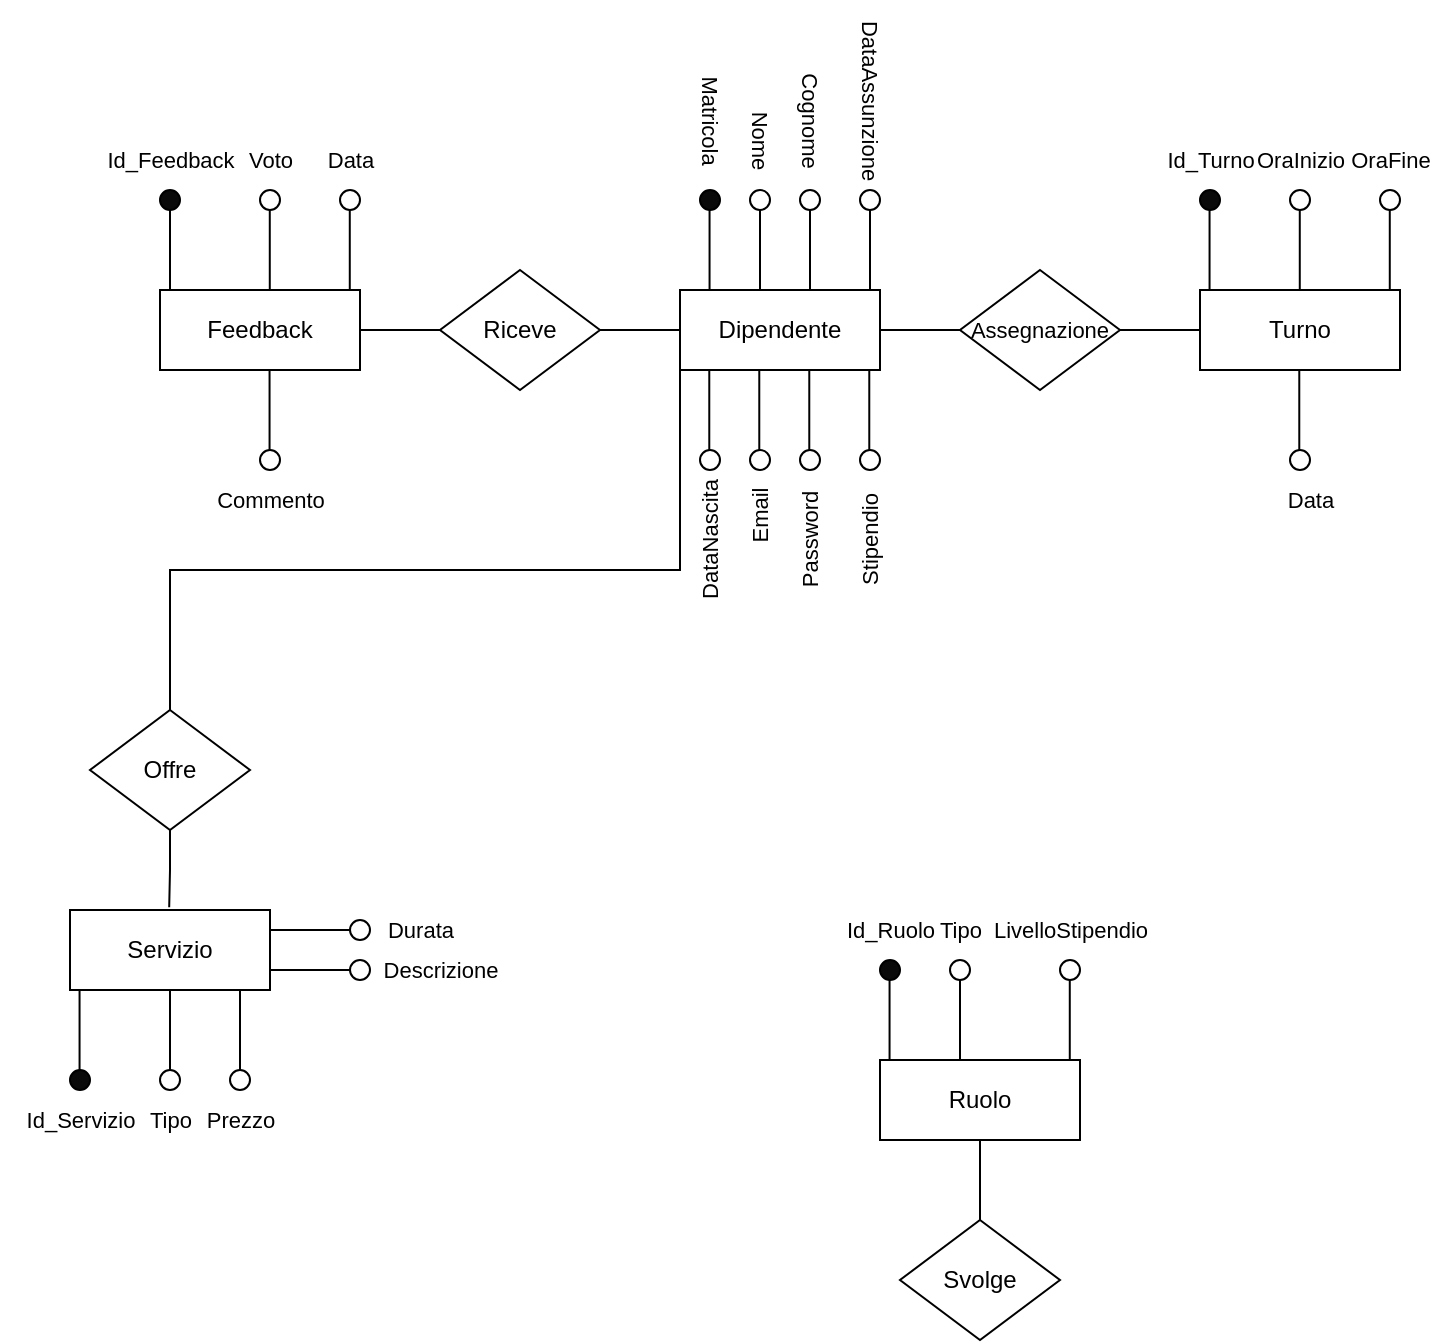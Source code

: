 <mxfile version="24.9.1">
  <diagram id="R2lEEEUBdFMjLlhIrx00" name="Page-1">
    <mxGraphModel dx="2341" dy="1872" grid="1" gridSize="10" guides="1" tooltips="1" connect="1" arrows="1" fold="1" page="1" pageScale="1" pageWidth="850" pageHeight="1100" math="0" shadow="0" extFonts="Permanent Marker^https://fonts.googleapis.com/css?family=Permanent+Marker">
      <root>
        <mxCell id="0" />
        <mxCell id="1" parent="0" />
        <mxCell id="xZzz2faJ1F0tbF7FQ7QG-5" style="edgeStyle=none;shape=connector;rounded=0;orthogonalLoop=1;jettySize=auto;html=1;strokeColor=default;align=center;verticalAlign=middle;fontFamily=Helvetica;fontSize=11;fontColor=default;labelBackgroundColor=default;endArrow=none;" edge="1" parent="1">
          <mxGeometry relative="1" as="geometry">
            <mxPoint x="154.89" y="-360" as="sourcePoint" />
            <mxPoint x="154.89" y="-400" as="targetPoint" />
          </mxGeometry>
        </mxCell>
        <mxCell id="xZzz2faJ1F0tbF7FQ7QG-6" value="" style="ellipse;whiteSpace=wrap;html=1;aspect=fixed;fontFamily=Helvetica;fontSize=11;fontColor=default;labelBackgroundColor=default;fillColor=none;" vertex="1" parent="1">
          <mxGeometry x="150" y="-410" width="10" height="10" as="geometry" />
        </mxCell>
        <mxCell id="xZzz2faJ1F0tbF7FQ7QG-108" style="edgeStyle=orthogonalEdgeStyle;shape=connector;rounded=0;orthogonalLoop=1;jettySize=auto;html=1;entryX=0;entryY=1;entryDx=0;entryDy=0;strokeColor=default;align=center;verticalAlign=middle;fontFamily=Helvetica;fontSize=11;fontColor=default;labelBackgroundColor=default;endArrow=none;endFill=0;" edge="1" parent="1" source="xZzz2faJ1F0tbF7FQ7QG-7" target="xZzz2faJ1F0tbF7FQ7QG-8">
          <mxGeometry relative="1" as="geometry">
            <Array as="points">
              <mxPoint x="65" y="-220" />
              <mxPoint x="320" y="-220" />
            </Array>
          </mxGeometry>
        </mxCell>
        <mxCell id="xZzz2faJ1F0tbF7FQ7QG-7" value="Offre" style="shape=rhombus;perimeter=rhombusPerimeter;whiteSpace=wrap;html=1;align=center;" vertex="1" parent="1">
          <mxGeometry x="25" y="-150" width="80" height="60" as="geometry" />
        </mxCell>
        <mxCell id="xZzz2faJ1F0tbF7FQ7QG-8" value="Dipendente" style="whiteSpace=wrap;html=1;align=center;" vertex="1" parent="1">
          <mxGeometry x="320" y="-360" width="100" height="40" as="geometry" />
        </mxCell>
        <mxCell id="xZzz2faJ1F0tbF7FQ7QG-9" value="Ruolo" style="whiteSpace=wrap;html=1;align=center;" vertex="1" parent="1">
          <mxGeometry x="420" y="25" width="100" height="40" as="geometry" />
        </mxCell>
        <mxCell id="xZzz2faJ1F0tbF7FQ7QG-10" value="Feedback" style="whiteSpace=wrap;html=1;align=center;" vertex="1" parent="1">
          <mxGeometry x="60" y="-360" width="100" height="40" as="geometry" />
        </mxCell>
        <mxCell id="xZzz2faJ1F0tbF7FQ7QG-23" style="edgeStyle=orthogonalEdgeStyle;shape=connector;rounded=0;orthogonalLoop=1;jettySize=auto;html=1;entryX=1;entryY=0.5;entryDx=0;entryDy=0;strokeColor=default;align=center;verticalAlign=middle;fontFamily=Helvetica;fontSize=11;fontColor=default;labelBackgroundColor=default;endArrow=none;endFill=0;" edge="1" parent="1" source="xZzz2faJ1F0tbF7FQ7QG-11" target="xZzz2faJ1F0tbF7FQ7QG-19">
          <mxGeometry relative="1" as="geometry" />
        </mxCell>
        <mxCell id="xZzz2faJ1F0tbF7FQ7QG-11" value="Turno" style="whiteSpace=wrap;html=1;align=center;" vertex="1" parent="1">
          <mxGeometry x="580" y="-360" width="100" height="40" as="geometry" />
        </mxCell>
        <mxCell id="xZzz2faJ1F0tbF7FQ7QG-76" style="edgeStyle=orthogonalEdgeStyle;shape=connector;rounded=0;orthogonalLoop=1;jettySize=auto;html=1;strokeColor=default;align=center;verticalAlign=middle;fontFamily=Helvetica;fontSize=11;fontColor=default;labelBackgroundColor=default;endArrow=none;endFill=0;" edge="1" parent="1">
          <mxGeometry relative="1" as="geometry">
            <mxPoint x="155" y="-40" as="targetPoint" />
            <mxPoint x="115" y="-40" as="sourcePoint" />
            <Array as="points">
              <mxPoint x="145" y="-40" />
              <mxPoint x="145" y="-40" />
            </Array>
          </mxGeometry>
        </mxCell>
        <mxCell id="xZzz2faJ1F0tbF7FQ7QG-12" value="Servizio" style="whiteSpace=wrap;html=1;align=center;" vertex="1" parent="1">
          <mxGeometry x="15" y="-50" width="100" height="40" as="geometry" />
        </mxCell>
        <mxCell id="xZzz2faJ1F0tbF7FQ7QG-14" style="edgeStyle=orthogonalEdgeStyle;rounded=0;orthogonalLoop=1;jettySize=auto;html=1;entryX=0.5;entryY=1;entryDx=0;entryDy=0;endArrow=none;endFill=0;" edge="1" parent="1" source="xZzz2faJ1F0tbF7FQ7QG-13" target="xZzz2faJ1F0tbF7FQ7QG-9">
          <mxGeometry relative="1" as="geometry" />
        </mxCell>
        <mxCell id="xZzz2faJ1F0tbF7FQ7QG-13" value="Svolge" style="shape=rhombus;perimeter=rhombusPerimeter;whiteSpace=wrap;html=1;align=center;" vertex="1" parent="1">
          <mxGeometry x="430" y="105" width="80" height="60" as="geometry" />
        </mxCell>
        <mxCell id="xZzz2faJ1F0tbF7FQ7QG-18" style="edgeStyle=orthogonalEdgeStyle;shape=connector;rounded=0;orthogonalLoop=1;jettySize=auto;html=1;entryX=0.496;entryY=-0.035;entryDx=0;entryDy=0;entryPerimeter=0;strokeColor=default;align=center;verticalAlign=middle;fontFamily=Helvetica;fontSize=11;fontColor=default;labelBackgroundColor=default;endArrow=none;endFill=0;" edge="1" parent="1" source="xZzz2faJ1F0tbF7FQ7QG-7" target="xZzz2faJ1F0tbF7FQ7QG-12">
          <mxGeometry relative="1" as="geometry" />
        </mxCell>
        <mxCell id="xZzz2faJ1F0tbF7FQ7QG-24" style="edgeStyle=orthogonalEdgeStyle;shape=connector;rounded=0;orthogonalLoop=1;jettySize=auto;html=1;entryX=1;entryY=0.5;entryDx=0;entryDy=0;strokeColor=default;align=center;verticalAlign=middle;fontFamily=Helvetica;fontSize=11;fontColor=default;labelBackgroundColor=default;endArrow=none;endFill=0;" edge="1" parent="1" source="xZzz2faJ1F0tbF7FQ7QG-19" target="xZzz2faJ1F0tbF7FQ7QG-8">
          <mxGeometry relative="1" as="geometry" />
        </mxCell>
        <mxCell id="xZzz2faJ1F0tbF7FQ7QG-19" value="&lt;font style=&quot;font-size: 11px;&quot;&gt;Assegnazione&lt;/font&gt;" style="shape=rhombus;perimeter=rhombusPerimeter;whiteSpace=wrap;html=1;align=center;" vertex="1" parent="1">
          <mxGeometry x="460" y="-370" width="80" height="60" as="geometry" />
        </mxCell>
        <mxCell id="xZzz2faJ1F0tbF7FQ7QG-35" style="edgeStyle=orthogonalEdgeStyle;shape=connector;rounded=0;orthogonalLoop=1;jettySize=auto;html=1;strokeColor=default;align=center;verticalAlign=middle;fontFamily=Helvetica;fontSize=11;fontColor=default;labelBackgroundColor=default;endArrow=none;endFill=0;entryX=0;entryY=0.5;entryDx=0;entryDy=0;" edge="1" parent="1" source="xZzz2faJ1F0tbF7FQ7QG-25" target="xZzz2faJ1F0tbF7FQ7QG-8">
          <mxGeometry relative="1" as="geometry">
            <mxPoint x="310.0" y="-340" as="targetPoint" />
          </mxGeometry>
        </mxCell>
        <mxCell id="xZzz2faJ1F0tbF7FQ7QG-25" value="Riceve" style="shape=rhombus;perimeter=rhombusPerimeter;whiteSpace=wrap;html=1;align=center;" vertex="1" parent="1">
          <mxGeometry x="200" y="-370" width="80" height="60" as="geometry" />
        </mxCell>
        <mxCell id="xZzz2faJ1F0tbF7FQ7QG-26" style="edgeStyle=none;shape=connector;rounded=0;orthogonalLoop=1;jettySize=auto;html=1;strokeColor=default;align=center;verticalAlign=middle;fontFamily=Helvetica;fontSize=11;fontColor=default;labelBackgroundColor=default;endArrow=none;" edge="1" parent="1">
          <mxGeometry relative="1" as="geometry">
            <mxPoint x="65" y="-360" as="sourcePoint" />
            <mxPoint x="65" y="-400" as="targetPoint" />
          </mxGeometry>
        </mxCell>
        <mxCell id="xZzz2faJ1F0tbF7FQ7QG-27" value="" style="ellipse;whiteSpace=wrap;html=1;aspect=fixed;fontFamily=Helvetica;fontSize=11;fontColor=default;labelBackgroundColor=default;fillColor=#0A0A0A;" vertex="1" parent="1">
          <mxGeometry x="60" y="-410" width="10" height="10" as="geometry" />
        </mxCell>
        <mxCell id="xZzz2faJ1F0tbF7FQ7QG-28" style="edgeStyle=none;shape=connector;rounded=0;orthogonalLoop=1;jettySize=auto;html=1;strokeColor=default;align=center;verticalAlign=middle;fontFamily=Helvetica;fontSize=11;fontColor=default;labelBackgroundColor=default;endArrow=none;" edge="1" parent="1">
          <mxGeometry relative="1" as="geometry">
            <mxPoint x="19.78" y="30" as="sourcePoint" />
            <mxPoint x="19.78" y="-10" as="targetPoint" />
          </mxGeometry>
        </mxCell>
        <mxCell id="xZzz2faJ1F0tbF7FQ7QG-29" value="" style="ellipse;whiteSpace=wrap;html=1;aspect=fixed;fontFamily=Helvetica;fontSize=11;fontColor=default;labelBackgroundColor=default;fillColor=#0A0A0A;" vertex="1" parent="1">
          <mxGeometry x="15" y="30" width="10" height="10" as="geometry" />
        </mxCell>
        <mxCell id="xZzz2faJ1F0tbF7FQ7QG-31" style="edgeStyle=none;shape=connector;rounded=0;orthogonalLoop=1;jettySize=auto;html=1;strokeColor=default;align=center;verticalAlign=middle;fontFamily=Helvetica;fontSize=11;fontColor=default;labelBackgroundColor=default;endArrow=none;" edge="1" parent="1">
          <mxGeometry relative="1" as="geometry">
            <mxPoint x="584.78" y="-360" as="sourcePoint" />
            <mxPoint x="584.78" y="-400" as="targetPoint" />
          </mxGeometry>
        </mxCell>
        <mxCell id="xZzz2faJ1F0tbF7FQ7QG-32" value="" style="ellipse;whiteSpace=wrap;html=1;aspect=fixed;fontFamily=Helvetica;fontSize=11;fontColor=default;labelBackgroundColor=default;fillColor=#0A0A0A;" vertex="1" parent="1">
          <mxGeometry x="580" y="-410" width="10" height="10" as="geometry" />
        </mxCell>
        <mxCell id="xZzz2faJ1F0tbF7FQ7QG-33" style="edgeStyle=none;shape=connector;rounded=0;orthogonalLoop=1;jettySize=auto;html=1;strokeColor=default;align=center;verticalAlign=middle;fontFamily=Helvetica;fontSize=11;fontColor=default;labelBackgroundColor=default;endArrow=none;" edge="1" parent="1">
          <mxGeometry relative="1" as="geometry">
            <mxPoint x="424.78" y="25" as="sourcePoint" />
            <mxPoint x="424.78" y="-15" as="targetPoint" />
          </mxGeometry>
        </mxCell>
        <mxCell id="xZzz2faJ1F0tbF7FQ7QG-34" value="" style="ellipse;whiteSpace=wrap;html=1;aspect=fixed;fontFamily=Helvetica;fontSize=11;fontColor=default;labelBackgroundColor=default;fillColor=#0A0A0A;" vertex="1" parent="1">
          <mxGeometry x="420" y="-25" width="10" height="10" as="geometry" />
        </mxCell>
        <mxCell id="xZzz2faJ1F0tbF7FQ7QG-36" style="edgeStyle=orthogonalEdgeStyle;shape=connector;rounded=0;orthogonalLoop=1;jettySize=auto;html=1;entryX=1;entryY=0.5;entryDx=0;entryDy=0;strokeColor=default;align=center;verticalAlign=middle;fontFamily=Helvetica;fontSize=11;fontColor=default;labelBackgroundColor=default;endArrow=none;endFill=0;" edge="1" parent="1" source="xZzz2faJ1F0tbF7FQ7QG-25" target="xZzz2faJ1F0tbF7FQ7QG-10">
          <mxGeometry relative="1" as="geometry" />
        </mxCell>
        <mxCell id="xZzz2faJ1F0tbF7FQ7QG-37" value="Id_Feedback" style="text;html=1;align=center;verticalAlign=middle;resizable=0;points=[];autosize=1;strokeColor=none;fillColor=none;fontFamily=Helvetica;fontSize=11;fontColor=default;labelBackgroundColor=default;" vertex="1" parent="1">
          <mxGeometry x="20" y="-440" width="90" height="30" as="geometry" />
        </mxCell>
        <mxCell id="xZzz2faJ1F0tbF7FQ7QG-38" style="edgeStyle=none;shape=connector;rounded=0;orthogonalLoop=1;jettySize=auto;html=1;strokeColor=default;align=center;verticalAlign=middle;fontFamily=Helvetica;fontSize=11;fontColor=default;labelBackgroundColor=default;endArrow=none;" edge="1" parent="1">
          <mxGeometry relative="1" as="geometry">
            <mxPoint x="114.89" y="-360" as="sourcePoint" />
            <mxPoint x="114.89" y="-400" as="targetPoint" />
          </mxGeometry>
        </mxCell>
        <mxCell id="xZzz2faJ1F0tbF7FQ7QG-39" value="" style="ellipse;whiteSpace=wrap;html=1;aspect=fixed;fontFamily=Helvetica;fontSize=11;fontColor=default;labelBackgroundColor=default;fillColor=none;" vertex="1" parent="1">
          <mxGeometry x="110" y="-410" width="10" height="10" as="geometry" />
        </mxCell>
        <mxCell id="xZzz2faJ1F0tbF7FQ7QG-40" value="Voto" style="text;html=1;align=center;verticalAlign=middle;resizable=0;points=[];autosize=1;strokeColor=none;fillColor=none;fontFamily=Helvetica;fontSize=11;fontColor=default;labelBackgroundColor=default;" vertex="1" parent="1">
          <mxGeometry x="90" y="-440" width="50" height="30" as="geometry" />
        </mxCell>
        <mxCell id="xZzz2faJ1F0tbF7FQ7QG-41" value="Data" style="text;html=1;align=center;verticalAlign=middle;resizable=0;points=[];autosize=1;strokeColor=none;fillColor=none;fontFamily=Helvetica;fontSize=11;fontColor=default;labelBackgroundColor=default;" vertex="1" parent="1">
          <mxGeometry x="130" y="-440" width="50" height="30" as="geometry" />
        </mxCell>
        <mxCell id="xZzz2faJ1F0tbF7FQ7QG-42" style="edgeStyle=none;shape=connector;rounded=0;orthogonalLoop=1;jettySize=auto;html=1;strokeColor=default;align=center;verticalAlign=middle;fontFamily=Helvetica;fontSize=11;fontColor=default;labelBackgroundColor=default;endArrow=none;" edge="1" parent="1">
          <mxGeometry relative="1" as="geometry">
            <mxPoint x="114.78" y="-280" as="sourcePoint" />
            <mxPoint x="114.78" y="-320" as="targetPoint" />
          </mxGeometry>
        </mxCell>
        <mxCell id="xZzz2faJ1F0tbF7FQ7QG-43" value="" style="ellipse;whiteSpace=wrap;html=1;aspect=fixed;fontFamily=Helvetica;fontSize=11;fontColor=default;labelBackgroundColor=default;fillColor=none;" vertex="1" parent="1">
          <mxGeometry x="110" y="-280" width="10" height="10" as="geometry" />
        </mxCell>
        <mxCell id="xZzz2faJ1F0tbF7FQ7QG-44" value="Commento" style="text;html=1;align=center;verticalAlign=middle;resizable=0;points=[];autosize=1;strokeColor=none;fillColor=none;fontFamily=Helvetica;fontSize=11;fontColor=default;labelBackgroundColor=default;" vertex="1" parent="1">
          <mxGeometry x="75" y="-270" width="80" height="30" as="geometry" />
        </mxCell>
        <mxCell id="xZzz2faJ1F0tbF7FQ7QG-45" value="Id_Servizio" style="text;html=1;align=center;verticalAlign=middle;resizable=0;points=[];autosize=1;strokeColor=none;fillColor=none;fontFamily=Helvetica;fontSize=11;fontColor=default;labelBackgroundColor=default;" vertex="1" parent="1">
          <mxGeometry x="-20" y="40" width="80" height="30" as="geometry" />
        </mxCell>
        <mxCell id="xZzz2faJ1F0tbF7FQ7QG-46" value="Id_Turno" style="text;html=1;align=center;verticalAlign=middle;resizable=0;points=[];autosize=1;strokeColor=none;fillColor=none;fontFamily=Helvetica;fontSize=11;fontColor=default;labelBackgroundColor=default;" vertex="1" parent="1">
          <mxGeometry x="550" y="-440" width="70" height="30" as="geometry" />
        </mxCell>
        <mxCell id="xZzz2faJ1F0tbF7FQ7QG-47" value="Id_Ruolo" style="text;html=1;align=center;verticalAlign=middle;resizable=0;points=[];autosize=1;strokeColor=none;fillColor=none;fontFamily=Helvetica;fontSize=11;fontColor=default;labelBackgroundColor=default;" vertex="1" parent="1">
          <mxGeometry x="390" y="-55" width="70" height="30" as="geometry" />
        </mxCell>
        <mxCell id="xZzz2faJ1F0tbF7FQ7QG-48" style="edgeStyle=none;shape=connector;rounded=0;orthogonalLoop=1;jettySize=auto;html=1;strokeColor=default;align=center;verticalAlign=middle;fontFamily=Helvetica;fontSize=11;fontColor=default;labelBackgroundColor=default;endArrow=none;" edge="1" parent="1">
          <mxGeometry relative="1" as="geometry">
            <mxPoint x="460" y="25" as="sourcePoint" />
            <mxPoint x="460" y="-15" as="targetPoint" />
          </mxGeometry>
        </mxCell>
        <mxCell id="xZzz2faJ1F0tbF7FQ7QG-49" value="" style="ellipse;whiteSpace=wrap;html=1;aspect=fixed;fontFamily=Helvetica;fontSize=11;fontColor=default;labelBackgroundColor=default;fillColor=none;" vertex="1" parent="1">
          <mxGeometry x="455" y="-25" width="10" height="10" as="geometry" />
        </mxCell>
        <mxCell id="xZzz2faJ1F0tbF7FQ7QG-50" value="Tipo" style="text;html=1;align=center;verticalAlign=middle;resizable=0;points=[];autosize=1;strokeColor=none;fillColor=none;fontFamily=Helvetica;fontSize=11;fontColor=default;labelBackgroundColor=default;" vertex="1" parent="1">
          <mxGeometry x="440" y="-55" width="40" height="30" as="geometry" />
        </mxCell>
        <mxCell id="xZzz2faJ1F0tbF7FQ7QG-51" style="edgeStyle=none;shape=connector;rounded=0;orthogonalLoop=1;jettySize=auto;html=1;strokeColor=default;align=center;verticalAlign=middle;fontFamily=Helvetica;fontSize=11;fontColor=default;labelBackgroundColor=default;endArrow=none;" edge="1" parent="1">
          <mxGeometry relative="1" as="geometry">
            <mxPoint x="514.89" y="25" as="sourcePoint" />
            <mxPoint x="514.89" y="-15" as="targetPoint" />
          </mxGeometry>
        </mxCell>
        <mxCell id="xZzz2faJ1F0tbF7FQ7QG-52" value="" style="ellipse;whiteSpace=wrap;html=1;aspect=fixed;fontFamily=Helvetica;fontSize=11;fontColor=default;labelBackgroundColor=default;fillColor=none;" vertex="1" parent="1">
          <mxGeometry x="510" y="-25" width="10" height="10" as="geometry" />
        </mxCell>
        <mxCell id="xZzz2faJ1F0tbF7FQ7QG-53" value="LivelloStipendio" style="text;html=1;align=center;verticalAlign=middle;resizable=0;points=[];autosize=1;strokeColor=none;fillColor=none;fontFamily=Helvetica;fontSize=11;fontColor=default;labelBackgroundColor=default;" vertex="1" parent="1">
          <mxGeometry x="465" y="-55" width="100" height="30" as="geometry" />
        </mxCell>
        <mxCell id="xZzz2faJ1F0tbF7FQ7QG-54" style="edgeStyle=none;shape=connector;rounded=0;orthogonalLoop=1;jettySize=auto;html=1;strokeColor=default;align=center;verticalAlign=middle;fontFamily=Helvetica;fontSize=11;fontColor=default;labelBackgroundColor=default;endArrow=none;" edge="1" parent="1">
          <mxGeometry relative="1" as="geometry">
            <mxPoint x="629.89" y="-360" as="sourcePoint" />
            <mxPoint x="629.89" y="-400" as="targetPoint" />
          </mxGeometry>
        </mxCell>
        <mxCell id="xZzz2faJ1F0tbF7FQ7QG-55" value="" style="ellipse;whiteSpace=wrap;html=1;aspect=fixed;fontFamily=Helvetica;fontSize=11;fontColor=default;labelBackgroundColor=default;fillColor=none;" vertex="1" parent="1">
          <mxGeometry x="625" y="-410" width="10" height="10" as="geometry" />
        </mxCell>
        <mxCell id="xZzz2faJ1F0tbF7FQ7QG-56" value="OraInizio" style="text;html=1;align=center;verticalAlign=middle;resizable=0;points=[];autosize=1;strokeColor=none;fillColor=none;fontFamily=Helvetica;fontSize=11;fontColor=default;labelBackgroundColor=default;" vertex="1" parent="1">
          <mxGeometry x="595" y="-440" width="70" height="30" as="geometry" />
        </mxCell>
        <mxCell id="xZzz2faJ1F0tbF7FQ7QG-57" style="edgeStyle=none;shape=connector;rounded=0;orthogonalLoop=1;jettySize=auto;html=1;strokeColor=default;align=center;verticalAlign=middle;fontFamily=Helvetica;fontSize=11;fontColor=default;labelBackgroundColor=default;endArrow=none;" edge="1" parent="1">
          <mxGeometry relative="1" as="geometry">
            <mxPoint x="674.89" y="-360" as="sourcePoint" />
            <mxPoint x="674.89" y="-400" as="targetPoint" />
          </mxGeometry>
        </mxCell>
        <mxCell id="xZzz2faJ1F0tbF7FQ7QG-58" value="" style="ellipse;whiteSpace=wrap;html=1;aspect=fixed;fontFamily=Helvetica;fontSize=11;fontColor=default;labelBackgroundColor=default;fillColor=none;" vertex="1" parent="1">
          <mxGeometry x="670" y="-410" width="10" height="10" as="geometry" />
        </mxCell>
        <mxCell id="xZzz2faJ1F0tbF7FQ7QG-59" value="OraFine" style="text;html=1;align=center;verticalAlign=middle;resizable=0;points=[];autosize=1;strokeColor=none;fillColor=none;fontFamily=Helvetica;fontSize=11;fontColor=default;labelBackgroundColor=default;" vertex="1" parent="1">
          <mxGeometry x="645" y="-440" width="60" height="30" as="geometry" />
        </mxCell>
        <mxCell id="xZzz2faJ1F0tbF7FQ7QG-63" style="edgeStyle=none;shape=connector;rounded=0;orthogonalLoop=1;jettySize=auto;html=1;strokeColor=default;align=center;verticalAlign=middle;fontFamily=Helvetica;fontSize=11;fontColor=default;labelBackgroundColor=default;endArrow=none;" edge="1" parent="1">
          <mxGeometry relative="1" as="geometry">
            <mxPoint x="334.64" y="-280" as="sourcePoint" />
            <mxPoint x="334.64" y="-320" as="targetPoint" />
          </mxGeometry>
        </mxCell>
        <mxCell id="xZzz2faJ1F0tbF7FQ7QG-65" value="Data" style="text;html=1;align=center;verticalAlign=middle;resizable=0;points=[];autosize=1;strokeColor=none;fillColor=none;fontFamily=Helvetica;fontSize=11;fontColor=default;labelBackgroundColor=default;" vertex="1" parent="1">
          <mxGeometry x="610" y="-270" width="50" height="30" as="geometry" />
        </mxCell>
        <mxCell id="xZzz2faJ1F0tbF7FQ7QG-67" style="edgeStyle=none;shape=connector;rounded=0;orthogonalLoop=1;jettySize=auto;html=1;strokeColor=default;align=center;verticalAlign=middle;fontFamily=Helvetica;fontSize=11;fontColor=default;labelBackgroundColor=default;endArrow=none;" edge="1" parent="1">
          <mxGeometry relative="1" as="geometry">
            <mxPoint x="100" y="30" as="sourcePoint" />
            <mxPoint x="100" y="-10" as="targetPoint" />
          </mxGeometry>
        </mxCell>
        <mxCell id="xZzz2faJ1F0tbF7FQ7QG-68" value="" style="ellipse;whiteSpace=wrap;html=1;aspect=fixed;fontFamily=Helvetica;fontSize=11;fontColor=default;labelBackgroundColor=default;fillColor=none;" vertex="1" parent="1">
          <mxGeometry x="95" y="30" width="10" height="10" as="geometry" />
        </mxCell>
        <mxCell id="xZzz2faJ1F0tbF7FQ7QG-69" value="Prezzo" style="text;html=1;align=center;verticalAlign=middle;resizable=0;points=[];autosize=1;strokeColor=none;fillColor=none;fontFamily=Helvetica;fontSize=11;fontColor=default;labelBackgroundColor=default;" vertex="1" parent="1">
          <mxGeometry x="70" y="40" width="60" height="30" as="geometry" />
        </mxCell>
        <mxCell id="xZzz2faJ1F0tbF7FQ7QG-70" style="edgeStyle=none;shape=connector;rounded=0;orthogonalLoop=1;jettySize=auto;html=1;strokeColor=default;align=center;verticalAlign=middle;fontFamily=Helvetica;fontSize=11;fontColor=default;labelBackgroundColor=default;endArrow=none;" edge="1" parent="1">
          <mxGeometry relative="1" as="geometry">
            <mxPoint x="65" y="30" as="sourcePoint" />
            <mxPoint x="65" y="-10" as="targetPoint" />
          </mxGeometry>
        </mxCell>
        <mxCell id="xZzz2faJ1F0tbF7FQ7QG-71" value="" style="ellipse;whiteSpace=wrap;html=1;aspect=fixed;fontFamily=Helvetica;fontSize=11;fontColor=default;labelBackgroundColor=default;fillColor=none;" vertex="1" parent="1">
          <mxGeometry x="60" y="30" width="10" height="10" as="geometry" />
        </mxCell>
        <mxCell id="xZzz2faJ1F0tbF7FQ7QG-72" value="Tipo" style="text;html=1;align=center;verticalAlign=middle;resizable=0;points=[];autosize=1;strokeColor=none;fillColor=none;fontFamily=Helvetica;fontSize=11;fontColor=default;labelBackgroundColor=default;" vertex="1" parent="1">
          <mxGeometry x="45" y="40" width="40" height="30" as="geometry" />
        </mxCell>
        <mxCell id="xZzz2faJ1F0tbF7FQ7QG-74" value="" style="ellipse;whiteSpace=wrap;html=1;aspect=fixed;fontFamily=Helvetica;fontSize=11;fontColor=default;labelBackgroundColor=default;fillColor=none;" vertex="1" parent="1">
          <mxGeometry x="155" y="-45" width="10" height="10" as="geometry" />
        </mxCell>
        <mxCell id="xZzz2faJ1F0tbF7FQ7QG-75" value="Durata" style="text;html=1;align=center;verticalAlign=middle;resizable=0;points=[];autosize=1;strokeColor=none;fillColor=none;fontFamily=Helvetica;fontSize=11;fontColor=default;labelBackgroundColor=default;" vertex="1" parent="1">
          <mxGeometry x="160" y="-55" width="60" height="30" as="geometry" />
        </mxCell>
        <mxCell id="xZzz2faJ1F0tbF7FQ7QG-77" style="edgeStyle=orthogonalEdgeStyle;shape=connector;rounded=0;orthogonalLoop=1;jettySize=auto;html=1;strokeColor=default;align=center;verticalAlign=middle;fontFamily=Helvetica;fontSize=11;fontColor=default;labelBackgroundColor=default;endArrow=none;endFill=0;" edge="1" parent="1">
          <mxGeometry relative="1" as="geometry">
            <mxPoint x="155" y="-20" as="targetPoint" />
            <mxPoint x="115" y="-20" as="sourcePoint" />
            <Array as="points">
              <mxPoint x="145" y="-20" />
              <mxPoint x="145" y="-20" />
            </Array>
          </mxGeometry>
        </mxCell>
        <mxCell id="xZzz2faJ1F0tbF7FQ7QG-78" value="" style="ellipse;whiteSpace=wrap;html=1;aspect=fixed;fontFamily=Helvetica;fontSize=11;fontColor=default;labelBackgroundColor=default;fillColor=none;" vertex="1" parent="1">
          <mxGeometry x="155" y="-25" width="10" height="10" as="geometry" />
        </mxCell>
        <mxCell id="xZzz2faJ1F0tbF7FQ7QG-79" value="Descrizione" style="text;html=1;align=center;verticalAlign=middle;resizable=0;points=[];autosize=1;strokeColor=none;fillColor=none;fontFamily=Helvetica;fontSize=11;fontColor=default;labelBackgroundColor=default;" vertex="1" parent="1">
          <mxGeometry x="160" y="-35" width="80" height="30" as="geometry" />
        </mxCell>
        <mxCell id="xZzz2faJ1F0tbF7FQ7QG-80" style="edgeStyle=none;shape=connector;rounded=0;orthogonalLoop=1;jettySize=auto;html=1;strokeColor=default;align=center;verticalAlign=middle;fontFamily=Helvetica;fontSize=11;fontColor=default;labelBackgroundColor=default;endArrow=none;" edge="1" parent="1">
          <mxGeometry relative="1" as="geometry">
            <mxPoint x="334.78" y="-360" as="sourcePoint" />
            <mxPoint x="334.78" y="-400" as="targetPoint" />
          </mxGeometry>
        </mxCell>
        <mxCell id="xZzz2faJ1F0tbF7FQ7QG-81" value="" style="ellipse;whiteSpace=wrap;html=1;aspect=fixed;fontFamily=Helvetica;fontSize=11;fontColor=default;labelBackgroundColor=default;fillColor=#0A0A0A;" vertex="1" parent="1">
          <mxGeometry x="330" y="-410" width="10" height="10" as="geometry" />
        </mxCell>
        <mxCell id="xZzz2faJ1F0tbF7FQ7QG-83" value="Matricola" style="text;html=1;align=center;verticalAlign=middle;resizable=0;points=[];autosize=1;strokeColor=none;fillColor=none;fontFamily=Helvetica;fontSize=11;fontColor=default;labelBackgroundColor=default;rotation=90;" vertex="1" parent="1">
          <mxGeometry x="300" y="-460" width="70" height="30" as="geometry" />
        </mxCell>
        <mxCell id="xZzz2faJ1F0tbF7FQ7QG-84" style="edgeStyle=none;shape=connector;rounded=0;orthogonalLoop=1;jettySize=auto;html=1;strokeColor=default;align=center;verticalAlign=middle;fontFamily=Helvetica;fontSize=11;fontColor=default;labelBackgroundColor=default;endArrow=none;" edge="1" parent="1">
          <mxGeometry relative="1" as="geometry">
            <mxPoint x="360" y="-360" as="sourcePoint" />
            <mxPoint x="360" y="-400" as="targetPoint" />
          </mxGeometry>
        </mxCell>
        <mxCell id="xZzz2faJ1F0tbF7FQ7QG-85" value="" style="ellipse;whiteSpace=wrap;html=1;aspect=fixed;fontFamily=Helvetica;fontSize=11;fontColor=default;labelBackgroundColor=default;fillColor=none;" vertex="1" parent="1">
          <mxGeometry x="355" y="-410" width="10" height="10" as="geometry" />
        </mxCell>
        <mxCell id="xZzz2faJ1F0tbF7FQ7QG-86" value="Nome" style="text;html=1;align=center;verticalAlign=middle;resizable=0;points=[];autosize=1;strokeColor=none;fillColor=none;fontFamily=Helvetica;fontSize=11;fontColor=default;labelBackgroundColor=default;rotation=90;" vertex="1" parent="1">
          <mxGeometry x="335" y="-450" width="50" height="30" as="geometry" />
        </mxCell>
        <mxCell id="xZzz2faJ1F0tbF7FQ7QG-87" value="" style="ellipse;whiteSpace=wrap;html=1;aspect=fixed;fontFamily=Helvetica;fontSize=11;fontColor=default;labelBackgroundColor=default;fillColor=none;" vertex="1" parent="1">
          <mxGeometry x="380" y="-410" width="10" height="10" as="geometry" />
        </mxCell>
        <mxCell id="xZzz2faJ1F0tbF7FQ7QG-88" style="edgeStyle=none;shape=connector;rounded=0;orthogonalLoop=1;jettySize=auto;html=1;strokeColor=default;align=center;verticalAlign=middle;fontFamily=Helvetica;fontSize=11;fontColor=default;labelBackgroundColor=default;endArrow=none;" edge="1" parent="1">
          <mxGeometry relative="1" as="geometry">
            <mxPoint x="385" y="-360" as="sourcePoint" />
            <mxPoint x="385" y="-400" as="targetPoint" />
            <Array as="points" />
          </mxGeometry>
        </mxCell>
        <mxCell id="xZzz2faJ1F0tbF7FQ7QG-89" value="Cognome" style="text;html=1;align=center;verticalAlign=middle;resizable=0;points=[];autosize=1;strokeColor=none;fillColor=none;fontFamily=Helvetica;fontSize=11;fontColor=default;labelBackgroundColor=default;rotation=90;" vertex="1" parent="1">
          <mxGeometry x="350" y="-460" width="70" height="30" as="geometry" />
        </mxCell>
        <mxCell id="xZzz2faJ1F0tbF7FQ7QG-90" value="" style="ellipse;whiteSpace=wrap;html=1;aspect=fixed;fontFamily=Helvetica;fontSize=11;fontColor=default;labelBackgroundColor=default;fillColor=none;" vertex="1" parent="1">
          <mxGeometry x="410" y="-410" width="10" height="10" as="geometry" />
        </mxCell>
        <mxCell id="xZzz2faJ1F0tbF7FQ7QG-91" style="edgeStyle=none;shape=connector;rounded=0;orthogonalLoop=1;jettySize=auto;html=1;strokeColor=default;align=center;verticalAlign=middle;fontFamily=Helvetica;fontSize=11;fontColor=default;labelBackgroundColor=default;endArrow=none;" edge="1" parent="1">
          <mxGeometry relative="1" as="geometry">
            <mxPoint x="415" y="-360" as="sourcePoint" />
            <mxPoint x="415" y="-400" as="targetPoint" />
            <Array as="points" />
          </mxGeometry>
        </mxCell>
        <mxCell id="xZzz2faJ1F0tbF7FQ7QG-92" value="DataAssunzione" style="text;html=1;align=center;verticalAlign=middle;resizable=0;points=[];autosize=1;strokeColor=none;fillColor=none;fontFamily=Helvetica;fontSize=11;fontColor=default;labelBackgroundColor=default;rotation=90;" vertex="1" parent="1">
          <mxGeometry x="365" y="-470" width="100" height="30" as="geometry" />
        </mxCell>
        <mxCell id="xZzz2faJ1F0tbF7FQ7QG-95" value="" style="ellipse;whiteSpace=wrap;html=1;aspect=fixed;fontFamily=Helvetica;fontSize=11;fontColor=default;labelBackgroundColor=default;fillColor=none;" vertex="1" parent="1">
          <mxGeometry x="330" y="-280" width="10" height="10" as="geometry" />
        </mxCell>
        <mxCell id="xZzz2faJ1F0tbF7FQ7QG-96" style="edgeStyle=none;shape=connector;rounded=0;orthogonalLoop=1;jettySize=auto;html=1;strokeColor=default;align=center;verticalAlign=middle;fontFamily=Helvetica;fontSize=11;fontColor=default;labelBackgroundColor=default;endArrow=none;" edge="1" parent="1">
          <mxGeometry relative="1" as="geometry">
            <mxPoint x="359.64" y="-280" as="sourcePoint" />
            <mxPoint x="359.64" y="-320" as="targetPoint" />
          </mxGeometry>
        </mxCell>
        <mxCell id="xZzz2faJ1F0tbF7FQ7QG-97" value="" style="ellipse;whiteSpace=wrap;html=1;aspect=fixed;fontFamily=Helvetica;fontSize=11;fontColor=default;labelBackgroundColor=default;fillColor=none;" vertex="1" parent="1">
          <mxGeometry x="355" y="-280" width="10" height="10" as="geometry" />
        </mxCell>
        <mxCell id="xZzz2faJ1F0tbF7FQ7QG-98" style="edgeStyle=none;shape=connector;rounded=0;orthogonalLoop=1;jettySize=auto;html=1;strokeColor=default;align=center;verticalAlign=middle;fontFamily=Helvetica;fontSize=11;fontColor=default;labelBackgroundColor=default;endArrow=none;" edge="1" parent="1">
          <mxGeometry relative="1" as="geometry">
            <mxPoint x="384.64" y="-280" as="sourcePoint" />
            <mxPoint x="384.64" y="-320" as="targetPoint" />
          </mxGeometry>
        </mxCell>
        <mxCell id="xZzz2faJ1F0tbF7FQ7QG-99" value="" style="ellipse;whiteSpace=wrap;html=1;aspect=fixed;fontFamily=Helvetica;fontSize=11;fontColor=default;labelBackgroundColor=default;fillColor=none;" vertex="1" parent="1">
          <mxGeometry x="380" y="-280" width="10" height="10" as="geometry" />
        </mxCell>
        <mxCell id="xZzz2faJ1F0tbF7FQ7QG-100" style="edgeStyle=none;shape=connector;rounded=0;orthogonalLoop=1;jettySize=auto;html=1;strokeColor=default;align=center;verticalAlign=middle;fontFamily=Helvetica;fontSize=11;fontColor=default;labelBackgroundColor=default;endArrow=none;" edge="1" parent="1">
          <mxGeometry relative="1" as="geometry">
            <mxPoint x="629.64" y="-280" as="sourcePoint" />
            <mxPoint x="629.64" y="-320" as="targetPoint" />
          </mxGeometry>
        </mxCell>
        <mxCell id="xZzz2faJ1F0tbF7FQ7QG-101" value="" style="ellipse;whiteSpace=wrap;html=1;aspect=fixed;fontFamily=Helvetica;fontSize=11;fontColor=default;labelBackgroundColor=default;fillColor=none;" vertex="1" parent="1">
          <mxGeometry x="625" y="-280" width="10" height="10" as="geometry" />
        </mxCell>
        <mxCell id="xZzz2faJ1F0tbF7FQ7QG-102" value="DataNascita" style="text;html=1;align=center;verticalAlign=middle;resizable=0;points=[];autosize=1;strokeColor=none;fillColor=none;fontFamily=Helvetica;fontSize=11;fontColor=default;labelBackgroundColor=default;rotation=-90;" vertex="1" parent="1">
          <mxGeometry x="295" y="-250" width="80" height="30" as="geometry" />
        </mxCell>
        <mxCell id="xZzz2faJ1F0tbF7FQ7QG-103" value="Email" style="text;html=1;align=center;verticalAlign=middle;resizable=0;points=[];autosize=1;strokeColor=none;fillColor=none;fontFamily=Helvetica;fontSize=11;fontColor=default;labelBackgroundColor=default;rotation=-90;" vertex="1" parent="1">
          <mxGeometry x="335" y="-262" width="50" height="30" as="geometry" />
        </mxCell>
        <mxCell id="xZzz2faJ1F0tbF7FQ7QG-104" value="Password" style="text;html=1;align=center;verticalAlign=middle;resizable=0;points=[];autosize=1;strokeColor=none;fillColor=none;fontFamily=Helvetica;fontSize=11;fontColor=default;labelBackgroundColor=default;rotation=-90;" vertex="1" parent="1">
          <mxGeometry x="350" y="-250" width="70" height="30" as="geometry" />
        </mxCell>
        <mxCell id="xZzz2faJ1F0tbF7FQ7QG-105" style="edgeStyle=none;shape=connector;rounded=0;orthogonalLoop=1;jettySize=auto;html=1;strokeColor=default;align=center;verticalAlign=middle;fontFamily=Helvetica;fontSize=11;fontColor=default;labelBackgroundColor=default;endArrow=none;" edge="1" parent="1">
          <mxGeometry relative="1" as="geometry">
            <mxPoint x="414.64" y="-280" as="sourcePoint" />
            <mxPoint x="414.64" y="-320" as="targetPoint" />
          </mxGeometry>
        </mxCell>
        <mxCell id="xZzz2faJ1F0tbF7FQ7QG-106" value="" style="ellipse;whiteSpace=wrap;html=1;aspect=fixed;fontFamily=Helvetica;fontSize=11;fontColor=default;labelBackgroundColor=default;fillColor=none;" vertex="1" parent="1">
          <mxGeometry x="410" y="-280" width="10" height="10" as="geometry" />
        </mxCell>
        <mxCell id="xZzz2faJ1F0tbF7FQ7QG-107" value="Stipendio" style="text;html=1;align=center;verticalAlign=middle;resizable=0;points=[];autosize=1;strokeColor=none;fillColor=none;fontFamily=Helvetica;fontSize=11;fontColor=default;labelBackgroundColor=default;rotation=-90;" vertex="1" parent="1">
          <mxGeometry x="380" y="-250" width="70" height="30" as="geometry" />
        </mxCell>
      </root>
    </mxGraphModel>
  </diagram>
</mxfile>
